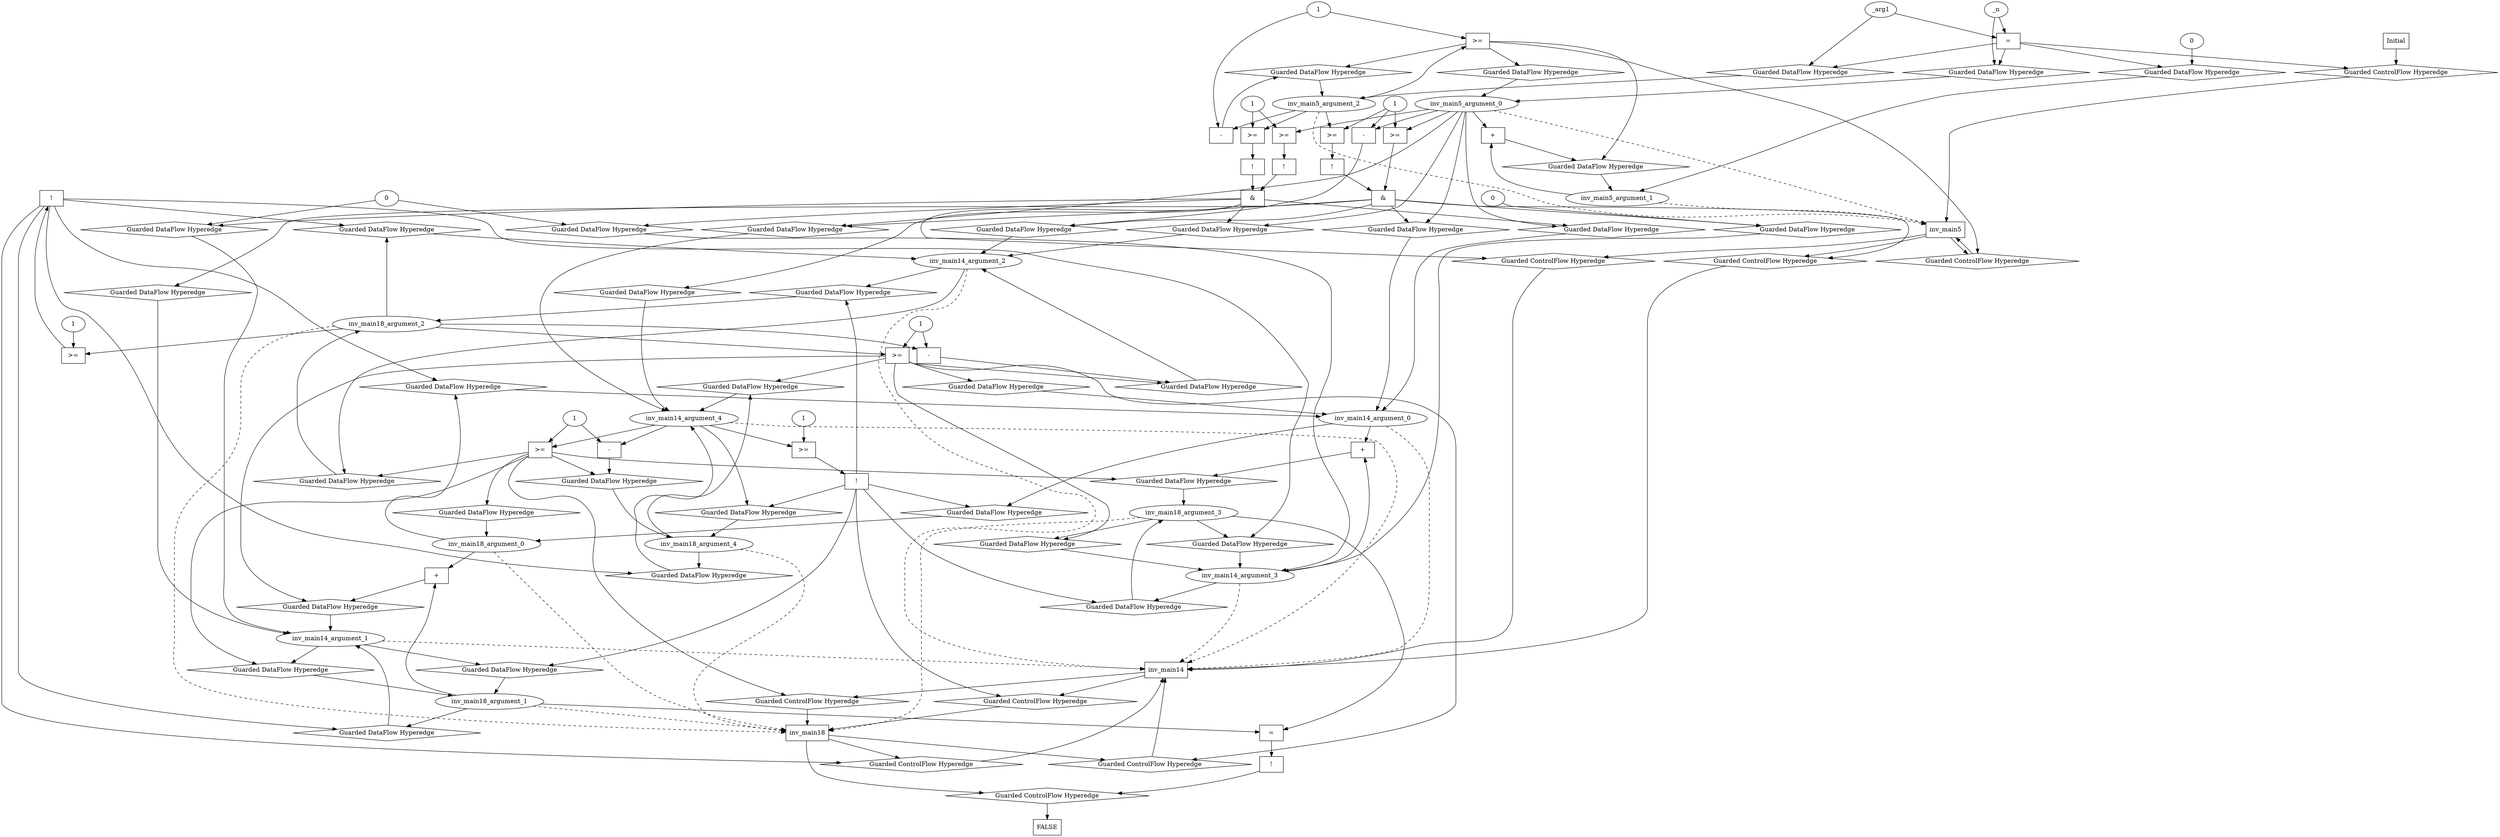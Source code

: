 digraph dag {
inv_main14 [label="inv_main14" shape="rect"];
inv_main18 [label="inv_main18" shape="rect"];
inv_main5 [label="inv_main5" shape="rect"];
FALSE [label="FALSE" shape="rect"];
Initial [label="Initial" shape="rect"];
ControlFowHyperEdge_0 [label="Guarded ControlFlow Hyperedge" shape="diamond"];
Initial -> ControlFowHyperEdge_0[label=""]
ControlFowHyperEdge_0 -> inv_main5[label=""]
ControlFowHyperEdge_1 [label="Guarded ControlFlow Hyperedge" shape="diamond"];
inv_main14 -> ControlFowHyperEdge_1[label=""]
ControlFowHyperEdge_1 -> inv_main18[label=""]
ControlFowHyperEdge_2 [label="Guarded ControlFlow Hyperedge" shape="diamond"];
inv_main14 -> ControlFowHyperEdge_2[label=""]
ControlFowHyperEdge_2 -> inv_main18[label=""]
ControlFowHyperEdge_3 [label="Guarded ControlFlow Hyperedge" shape="diamond"];
inv_main18 -> ControlFowHyperEdge_3[label=""]
ControlFowHyperEdge_3 -> inv_main14[label=""]
ControlFowHyperEdge_4 [label="Guarded ControlFlow Hyperedge" shape="diamond"];
inv_main18 -> ControlFowHyperEdge_4[label=""]
ControlFowHyperEdge_4 -> inv_main14[label=""]
ControlFowHyperEdge_5 [label="Guarded ControlFlow Hyperedge" shape="diamond"];
inv_main5 -> ControlFowHyperEdge_5[label=""]
ControlFowHyperEdge_5 -> inv_main5[label=""]
ControlFowHyperEdge_6 [label="Guarded ControlFlow Hyperedge" shape="diamond"];
inv_main5 -> ControlFowHyperEdge_6[label=""]
ControlFowHyperEdge_6 -> inv_main14[label=""]
ControlFowHyperEdge_7 [label="Guarded ControlFlow Hyperedge" shape="diamond"];
inv_main5 -> ControlFowHyperEdge_7[label=""]
ControlFowHyperEdge_7 -> inv_main14[label=""]
ControlFowHyperEdge_8 [label="Guarded ControlFlow Hyperedge" shape="diamond"];
inv_main18 -> ControlFowHyperEdge_8[label=""]
ControlFowHyperEdge_8 -> FALSE[label=""]
inv_main5_argument_0 [label="inv_main5_argument_0" shape="oval"];
inv_main5_argument_0 -> inv_main5[label="" style="dashed"]
inv_main5_argument_1 [label="inv_main5_argument_1" shape="oval"];
inv_main5_argument_1 -> inv_main5[label="" style="dashed"]
inv_main5_argument_2 [label="inv_main5_argument_2" shape="oval"];
inv_main5_argument_2 -> inv_main5[label="" style="dashed"]
inv_main18_argument_0 [label="inv_main18_argument_0" shape="oval"];
inv_main18_argument_0 -> inv_main18[label="" style="dashed"]
inv_main18_argument_1 [label="inv_main18_argument_1" shape="oval"];
inv_main18_argument_1 -> inv_main18[label="" style="dashed"]
inv_main18_argument_2 [label="inv_main18_argument_2" shape="oval"];
inv_main18_argument_2 -> inv_main18[label="" style="dashed"]
inv_main18_argument_3 [label="inv_main18_argument_3" shape="oval"];
inv_main18_argument_3 -> inv_main18[label="" style="dashed"]
inv_main18_argument_4 [label="inv_main18_argument_4" shape="oval"];
inv_main18_argument_4 -> inv_main18[label="" style="dashed"]
inv_main14_argument_0 [label="inv_main14_argument_0" shape="oval"];
inv_main14_argument_0 -> inv_main14[label="" style="dashed"]
inv_main14_argument_1 [label="inv_main14_argument_1" shape="oval"];
inv_main14_argument_1 -> inv_main14[label="" style="dashed"]
inv_main14_argument_2 [label="inv_main14_argument_2" shape="oval"];
inv_main14_argument_2 -> inv_main14[label="" style="dashed"]
inv_main14_argument_3 [label="inv_main14_argument_3" shape="oval"];
inv_main14_argument_3 -> inv_main14[label="" style="dashed"]
inv_main14_argument_4 [label="inv_main14_argument_4" shape="oval"];
inv_main14_argument_4 -> inv_main14[label="" style="dashed"]

xxxinv_main5___Initial_0xxxguard_0_node_0 [label="=" shape="rect"];
xxxinv_main5___Initial_0xxxdataFlow_0_node_0->xxxinv_main5___Initial_0xxxguard_0_node_0
xxxinv_main5___Initial_0xxxdataFlow2_node_0->xxxinv_main5___Initial_0xxxguard_0_node_0

xxxinv_main5___Initial_0xxxguard_0_node_0->ControlFowHyperEdge_0 [label=""];
xxxinv_main5___Initial_0xxxdataFlow_0_node_0 [label="_n"];

xxxinv_main5___Initial_0xxxdataFlow_0_node_0->DataFowHyperEdge_0_inv_main5_argument_0 [label=""];
xxxinv_main5___Initial_0xxxdataFlow1_node_0 [label="0"];

xxxinv_main5___Initial_0xxxdataFlow1_node_0->DataFowHyperEdge_0_inv_main5_argument_1 [label=""];
xxxinv_main5___Initial_0xxxdataFlow2_node_0 [label="_arg1"];

xxxinv_main5___Initial_0xxxdataFlow2_node_0->DataFowHyperEdge_0_inv_main5_argument_2 [label=""];
xxxinv_main18___inv_main14_1xxxguard_0_node_0 [label="!" shape="rect"];
xxxinv_main18___inv_main14_1xxxguard_0_node_1 [label=">=" shape="rect"];
xxxinv_main18___inv_main14_1xxxguard_0_node_3 [label="1"];
xxxinv_main18___inv_main14_1xxxguard_0_node_1->xxxinv_main18___inv_main14_1xxxguard_0_node_0
inv_main14_argument_4->xxxinv_main18___inv_main14_1xxxguard_0_node_1
xxxinv_main18___inv_main14_1xxxguard_0_node_3->xxxinv_main18___inv_main14_1xxxguard_0_node_1

xxxinv_main18___inv_main14_1xxxguard_0_node_0->ControlFowHyperEdge_1 [label=""];
xxxinv_main18___inv_main14_2xxxguard_0_node_0 [label=">=" shape="rect"];
inv_main14_argument_4->xxxinv_main18___inv_main14_2xxxguard_0_node_0
xxxinv_main18___inv_main14_2xxxdataFlow1_node_2->xxxinv_main18___inv_main14_2xxxguard_0_node_0

xxxinv_main18___inv_main14_2xxxguard_0_node_0->ControlFowHyperEdge_2 [label=""];
xxxinv_main18___inv_main14_2xxxdataFlow_0_node_0 [label="+" shape="rect"];
inv_main14_argument_3->xxxinv_main18___inv_main14_2xxxdataFlow_0_node_0
inv_main14_argument_0->xxxinv_main18___inv_main14_2xxxdataFlow_0_node_0

xxxinv_main18___inv_main14_2xxxdataFlow_0_node_0->DataFowHyperEdge_2_inv_main18_argument_3 [label=""];
xxxinv_main18___inv_main14_2xxxdataFlow1_node_0 [label="-" shape="rect"];
xxxinv_main18___inv_main14_2xxxdataFlow1_node_2 [label="1"];
inv_main14_argument_4->xxxinv_main18___inv_main14_2xxxdataFlow1_node_0
xxxinv_main18___inv_main14_2xxxdataFlow1_node_2->xxxinv_main18___inv_main14_2xxxdataFlow1_node_0

xxxinv_main18___inv_main14_2xxxdataFlow1_node_0->DataFowHyperEdge_2_inv_main18_argument_4 [label=""];
xxxinv_main14___inv_main18_3xxxguard_0_node_0 [label="!" shape="rect"];
xxxinv_main14___inv_main18_3xxxguard_0_node_1 [label=">=" shape="rect"];
xxxinv_main14___inv_main18_3xxxguard_0_node_3 [label="1"];
xxxinv_main14___inv_main18_3xxxguard_0_node_1->xxxinv_main14___inv_main18_3xxxguard_0_node_0
inv_main18_argument_2->xxxinv_main14___inv_main18_3xxxguard_0_node_1
xxxinv_main14___inv_main18_3xxxguard_0_node_3->xxxinv_main14___inv_main18_3xxxguard_0_node_1

xxxinv_main14___inv_main18_3xxxguard_0_node_0->ControlFowHyperEdge_3 [label=""];
xxxinv_main14___inv_main18_4xxxguard_0_node_0 [label=">=" shape="rect"];
inv_main18_argument_2->xxxinv_main14___inv_main18_4xxxguard_0_node_0
xxxinv_main14___inv_main18_4xxxdataFlow1_node_2->xxxinv_main14___inv_main18_4xxxguard_0_node_0

xxxinv_main14___inv_main18_4xxxguard_0_node_0->ControlFowHyperEdge_4 [label=""];
xxxinv_main14___inv_main18_4xxxdataFlow_0_node_0 [label="+" shape="rect"];
inv_main18_argument_1->xxxinv_main14___inv_main18_4xxxdataFlow_0_node_0
inv_main18_argument_0->xxxinv_main14___inv_main18_4xxxdataFlow_0_node_0

xxxinv_main14___inv_main18_4xxxdataFlow_0_node_0->DataFowHyperEdge_4_inv_main14_argument_1 [label=""];
xxxinv_main14___inv_main18_4xxxdataFlow1_node_0 [label="-" shape="rect"];
xxxinv_main14___inv_main18_4xxxdataFlow1_node_2 [label="1"];
inv_main18_argument_2->xxxinv_main14___inv_main18_4xxxdataFlow1_node_0
xxxinv_main14___inv_main18_4xxxdataFlow1_node_2->xxxinv_main14___inv_main18_4xxxdataFlow1_node_0

xxxinv_main14___inv_main18_4xxxdataFlow1_node_0->DataFowHyperEdge_4_inv_main14_argument_2 [label=""];
xxxinv_main5___inv_main5_5xxxguard_0_node_0 [label=">=" shape="rect"];
inv_main5_argument_2->xxxinv_main5___inv_main5_5xxxguard_0_node_0
xxxinv_main5___inv_main5_5xxxdataFlow1_node_2->xxxinv_main5___inv_main5_5xxxguard_0_node_0

xxxinv_main5___inv_main5_5xxxguard_0_node_0->ControlFowHyperEdge_5 [label=""];
xxxinv_main5___inv_main5_5xxxdataFlow_0_node_0 [label="+" shape="rect"];
inv_main5_argument_1->xxxinv_main5___inv_main5_5xxxdataFlow_0_node_0
inv_main5_argument_0->xxxinv_main5___inv_main5_5xxxdataFlow_0_node_0

xxxinv_main5___inv_main5_5xxxdataFlow_0_node_0->DataFowHyperEdge_5_inv_main5_argument_1 [label=""];
xxxinv_main5___inv_main5_5xxxdataFlow1_node_0 [label="-" shape="rect"];
xxxinv_main5___inv_main5_5xxxdataFlow1_node_2 [label="1"];
inv_main5_argument_2->xxxinv_main5___inv_main5_5xxxdataFlow1_node_0
xxxinv_main5___inv_main5_5xxxdataFlow1_node_2->xxxinv_main5___inv_main5_5xxxdataFlow1_node_0

xxxinv_main5___inv_main5_5xxxdataFlow1_node_0->DataFowHyperEdge_5_inv_main5_argument_2 [label=""];
xxxinv_main14___inv_main5_6xxx_and [label="&" shape="rect"];
xxxinv_main14___inv_main5_6xxxguard_0_node_0 [label="!" shape="rect"];
xxxinv_main14___inv_main5_6xxxguard_0_node_1 [label=">=" shape="rect"];
xxxinv_main14___inv_main5_6xxxguard_0_node_3 [label="1"];
xxxinv_main14___inv_main5_6xxxguard_0_node_1->xxxinv_main14___inv_main5_6xxxguard_0_node_0
inv_main5_argument_0->xxxinv_main14___inv_main5_6xxxguard_0_node_1
xxxinv_main14___inv_main5_6xxxguard_0_node_3->xxxinv_main14___inv_main5_6xxxguard_0_node_1

xxxinv_main14___inv_main5_6xxxguard_0_node_0->xxxinv_main14___inv_main5_6xxx_and [label=""];
xxxinv_main14___inv_main5_6xxxguard1_node_0 [label="!" shape="rect"];
xxxinv_main14___inv_main5_6xxxguard1_node_1 [label=">=" shape="rect"];
xxxinv_main14___inv_main5_6xxxguard1_node_1->xxxinv_main14___inv_main5_6xxxguard1_node_0
inv_main5_argument_2->xxxinv_main14___inv_main5_6xxxguard1_node_1
xxxinv_main14___inv_main5_6xxxguard_0_node_3->xxxinv_main14___inv_main5_6xxxguard1_node_1

xxxinv_main14___inv_main5_6xxxguard1_node_0->xxxinv_main14___inv_main5_6xxx_and [label=""];
xxxinv_main14___inv_main5_6xxx_and->ControlFowHyperEdge_6 [label=""];

inv_main5_argument_0->DataFowHyperEdge_6_inv_main14_argument_0 [label=""];
xxxinv_main14___inv_main5_6xxxdataFlow1_node_0 [label="0"];

xxxinv_main14___inv_main5_6xxxdataFlow1_node_0->DataFowHyperEdge_6_inv_main14_argument_1 [label=""];

inv_main5_argument_0->DataFowHyperEdge_6_inv_main14_argument_2 [label=""];

xxxinv_main14___inv_main5_6xxxdataFlow1_node_0->DataFowHyperEdge_6_inv_main14_argument_3 [label=""];
xxxinv_main14___inv_main5_7xxx_and [label="&" shape="rect"];
xxxinv_main14___inv_main5_7xxxguard_0_node_0 [label=">=" shape="rect"];
inv_main5_argument_0->xxxinv_main14___inv_main5_7xxxguard_0_node_0
xxxinv_main14___inv_main5_7xxxdataFlow1_node_2->xxxinv_main14___inv_main5_7xxxguard_0_node_0

xxxinv_main14___inv_main5_7xxxguard_0_node_0->xxxinv_main14___inv_main5_7xxx_and [label=""];
xxxinv_main14___inv_main5_7xxxguard1_node_0 [label="!" shape="rect"];
xxxinv_main14___inv_main5_7xxxguard1_node_1 [label=">=" shape="rect"];
xxxinv_main14___inv_main5_7xxxguard1_node_1->xxxinv_main14___inv_main5_7xxxguard1_node_0
inv_main5_argument_2->xxxinv_main14___inv_main5_7xxxguard1_node_1
xxxinv_main14___inv_main5_7xxxdataFlow1_node_2->xxxinv_main14___inv_main5_7xxxguard1_node_1

xxxinv_main14___inv_main5_7xxxguard1_node_0->xxxinv_main14___inv_main5_7xxx_and [label=""];
xxxinv_main14___inv_main5_7xxx_and->ControlFowHyperEdge_7 [label=""];

inv_main5_argument_0->DataFowHyperEdge_7_inv_main14_argument_0 [label=""];
xxxinv_main14___inv_main5_7xxxdataFlow1_node_0 [label="-" shape="rect"];
xxxinv_main14___inv_main5_7xxxdataFlow1_node_2 [label="1"];
inv_main5_argument_0->xxxinv_main14___inv_main5_7xxxdataFlow1_node_0
xxxinv_main14___inv_main5_7xxxdataFlow1_node_2->xxxinv_main14___inv_main5_7xxxdataFlow1_node_0

xxxinv_main14___inv_main5_7xxxdataFlow1_node_0->DataFowHyperEdge_7_inv_main14_argument_2 [label=""];
xxxinv_main14___inv_main5_7xxxdataFlow2_node_0 [label="0"];

xxxinv_main14___inv_main5_7xxxdataFlow2_node_0->DataFowHyperEdge_7_inv_main14_argument_3 [label=""];

inv_main5_argument_0->DataFowHyperEdge_7_inv_main14_argument_4 [label=""];
xxxFALSE___inv_main18_8xxxguard_0_node_0 [label="!" shape="rect"];
xxxFALSE___inv_main18_8xxxguard_0_node_1 [label="=" shape="rect"];
xxxFALSE___inv_main18_8xxxguard_0_node_1->xxxFALSE___inv_main18_8xxxguard_0_node_0
inv_main18_argument_1->xxxFALSE___inv_main18_8xxxguard_0_node_1
inv_main18_argument_3->xxxFALSE___inv_main18_8xxxguard_0_node_1

xxxFALSE___inv_main18_8xxxguard_0_node_0->ControlFowHyperEdge_8 [label=""];
DataFowHyperEdge_0_inv_main5_argument_0 [label="Guarded DataFlow Hyperedge" shape="diamond"];
DataFowHyperEdge_0_inv_main5_argument_0 -> inv_main5_argument_0[label=""]
xxxinv_main5___Initial_0xxxguard_0_node_0 -> DataFowHyperEdge_0_inv_main5_argument_0[label=""]
DataFowHyperEdge_0_inv_main5_argument_1 [label="Guarded DataFlow Hyperedge" shape="diamond"];
DataFowHyperEdge_0_inv_main5_argument_1 -> inv_main5_argument_1[label=""]
xxxinv_main5___Initial_0xxxguard_0_node_0 -> DataFowHyperEdge_0_inv_main5_argument_1[label=""]
DataFowHyperEdge_0_inv_main5_argument_2 [label="Guarded DataFlow Hyperedge" shape="diamond"];
DataFowHyperEdge_0_inv_main5_argument_2 -> inv_main5_argument_2[label=""]
xxxinv_main5___Initial_0xxxguard_0_node_0 -> DataFowHyperEdge_0_inv_main5_argument_2[label=""]
DataFowHyperEdge_1_inv_main18_argument_0 [label="Guarded DataFlow Hyperedge" shape="diamond"];
DataFowHyperEdge_1_inv_main18_argument_0 -> inv_main18_argument_0[label=""]
xxxinv_main18___inv_main14_1xxxguard_0_node_0 -> DataFowHyperEdge_1_inv_main18_argument_0[label=""]
DataFowHyperEdge_1_inv_main18_argument_1 [label="Guarded DataFlow Hyperedge" shape="diamond"];
DataFowHyperEdge_1_inv_main18_argument_1 -> inv_main18_argument_1[label=""]
xxxinv_main18___inv_main14_1xxxguard_0_node_0 -> DataFowHyperEdge_1_inv_main18_argument_1[label=""]
DataFowHyperEdge_1_inv_main18_argument_2 [label="Guarded DataFlow Hyperedge" shape="diamond"];
DataFowHyperEdge_1_inv_main18_argument_2 -> inv_main18_argument_2[label=""]
xxxinv_main18___inv_main14_1xxxguard_0_node_0 -> DataFowHyperEdge_1_inv_main18_argument_2[label=""]
DataFowHyperEdge_1_inv_main18_argument_3 [label="Guarded DataFlow Hyperedge" shape="diamond"];
DataFowHyperEdge_1_inv_main18_argument_3 -> inv_main18_argument_3[label=""]
xxxinv_main18___inv_main14_1xxxguard_0_node_0 -> DataFowHyperEdge_1_inv_main18_argument_3[label=""]
DataFowHyperEdge_1_inv_main18_argument_4 [label="Guarded DataFlow Hyperedge" shape="diamond"];
DataFowHyperEdge_1_inv_main18_argument_4 -> inv_main18_argument_4[label=""]
xxxinv_main18___inv_main14_1xxxguard_0_node_0 -> DataFowHyperEdge_1_inv_main18_argument_4[label=""]
DataFowHyperEdge_2_inv_main18_argument_0 [label="Guarded DataFlow Hyperedge" shape="diamond"];
DataFowHyperEdge_2_inv_main18_argument_0 -> inv_main18_argument_0[label=""]
xxxinv_main18___inv_main14_2xxxguard_0_node_0 -> DataFowHyperEdge_2_inv_main18_argument_0[label=""]
DataFowHyperEdge_2_inv_main18_argument_1 [label="Guarded DataFlow Hyperedge" shape="diamond"];
DataFowHyperEdge_2_inv_main18_argument_1 -> inv_main18_argument_1[label=""]
xxxinv_main18___inv_main14_2xxxguard_0_node_0 -> DataFowHyperEdge_2_inv_main18_argument_1[label=""]
DataFowHyperEdge_2_inv_main18_argument_2 [label="Guarded DataFlow Hyperedge" shape="diamond"];
DataFowHyperEdge_2_inv_main18_argument_2 -> inv_main18_argument_2[label=""]
xxxinv_main18___inv_main14_2xxxguard_0_node_0 -> DataFowHyperEdge_2_inv_main18_argument_2[label=""]
DataFowHyperEdge_2_inv_main18_argument_3 [label="Guarded DataFlow Hyperedge" shape="diamond"];
DataFowHyperEdge_2_inv_main18_argument_3 -> inv_main18_argument_3[label=""]
xxxinv_main18___inv_main14_2xxxguard_0_node_0 -> DataFowHyperEdge_2_inv_main18_argument_3[label=""]
DataFowHyperEdge_2_inv_main18_argument_4 [label="Guarded DataFlow Hyperedge" shape="diamond"];
DataFowHyperEdge_2_inv_main18_argument_4 -> inv_main18_argument_4[label=""]
xxxinv_main18___inv_main14_2xxxguard_0_node_0 -> DataFowHyperEdge_2_inv_main18_argument_4[label=""]
DataFowHyperEdge_3_inv_main14_argument_0 [label="Guarded DataFlow Hyperedge" shape="diamond"];
DataFowHyperEdge_3_inv_main14_argument_0 -> inv_main14_argument_0[label=""]
xxxinv_main14___inv_main18_3xxxguard_0_node_0 -> DataFowHyperEdge_3_inv_main14_argument_0[label=""]
DataFowHyperEdge_3_inv_main14_argument_1 [label="Guarded DataFlow Hyperedge" shape="diamond"];
DataFowHyperEdge_3_inv_main14_argument_1 -> inv_main14_argument_1[label=""]
xxxinv_main14___inv_main18_3xxxguard_0_node_0 -> DataFowHyperEdge_3_inv_main14_argument_1[label=""]
DataFowHyperEdge_3_inv_main14_argument_2 [label="Guarded DataFlow Hyperedge" shape="diamond"];
DataFowHyperEdge_3_inv_main14_argument_2 -> inv_main14_argument_2[label=""]
xxxinv_main14___inv_main18_3xxxguard_0_node_0 -> DataFowHyperEdge_3_inv_main14_argument_2[label=""]
DataFowHyperEdge_3_inv_main14_argument_3 [label="Guarded DataFlow Hyperedge" shape="diamond"];
DataFowHyperEdge_3_inv_main14_argument_3 -> inv_main14_argument_3[label=""]
xxxinv_main14___inv_main18_3xxxguard_0_node_0 -> DataFowHyperEdge_3_inv_main14_argument_3[label=""]
DataFowHyperEdge_3_inv_main14_argument_4 [label="Guarded DataFlow Hyperedge" shape="diamond"];
DataFowHyperEdge_3_inv_main14_argument_4 -> inv_main14_argument_4[label=""]
xxxinv_main14___inv_main18_3xxxguard_0_node_0 -> DataFowHyperEdge_3_inv_main14_argument_4[label=""]
DataFowHyperEdge_4_inv_main14_argument_0 [label="Guarded DataFlow Hyperedge" shape="diamond"];
DataFowHyperEdge_4_inv_main14_argument_0 -> inv_main14_argument_0[label=""]
xxxinv_main14___inv_main18_4xxxguard_0_node_0 -> DataFowHyperEdge_4_inv_main14_argument_0[label=""]
DataFowHyperEdge_4_inv_main14_argument_1 [label="Guarded DataFlow Hyperedge" shape="diamond"];
DataFowHyperEdge_4_inv_main14_argument_1 -> inv_main14_argument_1[label=""]
xxxinv_main14___inv_main18_4xxxguard_0_node_0 -> DataFowHyperEdge_4_inv_main14_argument_1[label=""]
DataFowHyperEdge_4_inv_main14_argument_2 [label="Guarded DataFlow Hyperedge" shape="diamond"];
DataFowHyperEdge_4_inv_main14_argument_2 -> inv_main14_argument_2[label=""]
xxxinv_main14___inv_main18_4xxxguard_0_node_0 -> DataFowHyperEdge_4_inv_main14_argument_2[label=""]
DataFowHyperEdge_4_inv_main14_argument_3 [label="Guarded DataFlow Hyperedge" shape="diamond"];
DataFowHyperEdge_4_inv_main14_argument_3 -> inv_main14_argument_3[label=""]
xxxinv_main14___inv_main18_4xxxguard_0_node_0 -> DataFowHyperEdge_4_inv_main14_argument_3[label=""]
DataFowHyperEdge_4_inv_main14_argument_4 [label="Guarded DataFlow Hyperedge" shape="diamond"];
DataFowHyperEdge_4_inv_main14_argument_4 -> inv_main14_argument_4[label=""]
xxxinv_main14___inv_main18_4xxxguard_0_node_0 -> DataFowHyperEdge_4_inv_main14_argument_4[label=""]
DataFowHyperEdge_5_inv_main5_argument_0 [label="Guarded DataFlow Hyperedge" shape="diamond"];
DataFowHyperEdge_5_inv_main5_argument_0 -> inv_main5_argument_0[label=""]
xxxinv_main5___inv_main5_5xxxguard_0_node_0 -> DataFowHyperEdge_5_inv_main5_argument_0[label=""]
DataFowHyperEdge_5_inv_main5_argument_1 [label="Guarded DataFlow Hyperedge" shape="diamond"];
DataFowHyperEdge_5_inv_main5_argument_1 -> inv_main5_argument_1[label=""]
xxxinv_main5___inv_main5_5xxxguard_0_node_0 -> DataFowHyperEdge_5_inv_main5_argument_1[label=""]
DataFowHyperEdge_5_inv_main5_argument_2 [label="Guarded DataFlow Hyperedge" shape="diamond"];
DataFowHyperEdge_5_inv_main5_argument_2 -> inv_main5_argument_2[label=""]
xxxinv_main5___inv_main5_5xxxguard_0_node_0 -> DataFowHyperEdge_5_inv_main5_argument_2[label=""]
DataFowHyperEdge_6_inv_main14_argument_0 [label="Guarded DataFlow Hyperedge" shape="diamond"];
DataFowHyperEdge_6_inv_main14_argument_0 -> inv_main14_argument_0[label=""]
xxxinv_main14___inv_main5_6xxx_and -> DataFowHyperEdge_6_inv_main14_argument_0[label=""]
DataFowHyperEdge_6_inv_main14_argument_1 [label="Guarded DataFlow Hyperedge" shape="diamond"];
DataFowHyperEdge_6_inv_main14_argument_1 -> inv_main14_argument_1[label=""]
xxxinv_main14___inv_main5_6xxx_and -> DataFowHyperEdge_6_inv_main14_argument_1[label=""]
DataFowHyperEdge_6_inv_main14_argument_2 [label="Guarded DataFlow Hyperedge" shape="diamond"];
DataFowHyperEdge_6_inv_main14_argument_2 -> inv_main14_argument_2[label=""]
xxxinv_main14___inv_main5_6xxx_and -> DataFowHyperEdge_6_inv_main14_argument_2[label=""]
DataFowHyperEdge_6_inv_main14_argument_3 [label="Guarded DataFlow Hyperedge" shape="diamond"];
DataFowHyperEdge_6_inv_main14_argument_3 -> inv_main14_argument_3[label=""]
xxxinv_main14___inv_main5_6xxx_and -> DataFowHyperEdge_6_inv_main14_argument_3[label=""]
DataFowHyperEdge_6_inv_main14_argument_4 [label="Guarded DataFlow Hyperedge" shape="diamond"];
DataFowHyperEdge_6_inv_main14_argument_4 -> inv_main14_argument_4[label=""]
xxxinv_main14___inv_main5_6xxx_and -> DataFowHyperEdge_6_inv_main14_argument_4[label=""]
DataFowHyperEdge_7_inv_main14_argument_0 [label="Guarded DataFlow Hyperedge" shape="diamond"];
DataFowHyperEdge_7_inv_main14_argument_0 -> inv_main14_argument_0[label=""]
xxxinv_main14___inv_main5_7xxx_and -> DataFowHyperEdge_7_inv_main14_argument_0[label=""]
DataFowHyperEdge_7_inv_main14_argument_1 [label="Guarded DataFlow Hyperedge" shape="diamond"];
DataFowHyperEdge_7_inv_main14_argument_1 -> inv_main14_argument_1[label=""]
xxxinv_main14___inv_main5_7xxx_and -> DataFowHyperEdge_7_inv_main14_argument_1[label=""]
DataFowHyperEdge_7_inv_main14_argument_2 [label="Guarded DataFlow Hyperedge" shape="diamond"];
DataFowHyperEdge_7_inv_main14_argument_2 -> inv_main14_argument_2[label=""]
xxxinv_main14___inv_main5_7xxx_and -> DataFowHyperEdge_7_inv_main14_argument_2[label=""]
DataFowHyperEdge_7_inv_main14_argument_3 [label="Guarded DataFlow Hyperedge" shape="diamond"];
DataFowHyperEdge_7_inv_main14_argument_3 -> inv_main14_argument_3[label=""]
xxxinv_main14___inv_main5_7xxx_and -> DataFowHyperEdge_7_inv_main14_argument_3[label=""]
DataFowHyperEdge_7_inv_main14_argument_4 [label="Guarded DataFlow Hyperedge" shape="diamond"];
DataFowHyperEdge_7_inv_main14_argument_4 -> inv_main14_argument_4[label=""]
xxxinv_main14___inv_main5_7xxx_and -> DataFowHyperEdge_7_inv_main14_argument_4[label=""]
inv_main14_argument_1 -> DataFowHyperEdge_1_inv_main18_argument_1[label=""]
inv_main14_argument_4 -> DataFowHyperEdge_1_inv_main18_argument_4[label=""]
inv_main14_argument_0 -> DataFowHyperEdge_1_inv_main18_argument_0[label=""]
inv_main14_argument_3 -> DataFowHyperEdge_1_inv_main18_argument_3[label=""]
inv_main14_argument_2 -> DataFowHyperEdge_1_inv_main18_argument_2[label=""]
inv_main14_argument_1 -> DataFowHyperEdge_2_inv_main18_argument_1[label=""]
inv_main14_argument_2 -> DataFowHyperEdge_2_inv_main18_argument_2[label=""]
inv_main18_argument_1 -> DataFowHyperEdge_3_inv_main14_argument_1[label=""]
inv_main18_argument_2 -> DataFowHyperEdge_3_inv_main14_argument_2[label=""]
inv_main18_argument_3 -> DataFowHyperEdge_3_inv_main14_argument_3[label=""]
inv_main18_argument_4 -> DataFowHyperEdge_3_inv_main14_argument_4[label=""]
inv_main18_argument_0 -> DataFowHyperEdge_3_inv_main14_argument_0[label=""]
inv_main18_argument_3 -> DataFowHyperEdge_4_inv_main14_argument_3[label=""]
inv_main18_argument_4 -> DataFowHyperEdge_4_inv_main14_argument_4[label=""]
}
